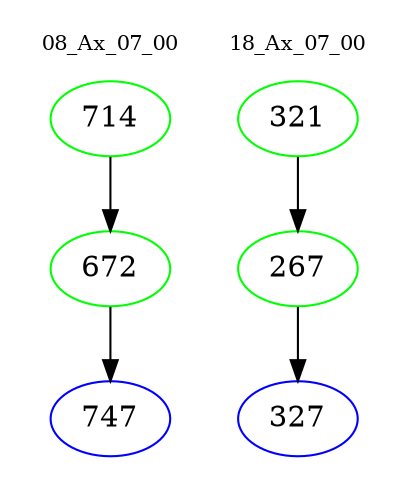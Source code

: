 digraph{
subgraph cluster_0 {
color = white
label = "08_Ax_07_00";
fontsize=10;
T0_714 [label="714", color="green"]
T0_714 -> T0_672 [color="black"]
T0_672 [label="672", color="green"]
T0_672 -> T0_747 [color="black"]
T0_747 [label="747", color="blue"]
}
subgraph cluster_1 {
color = white
label = "18_Ax_07_00";
fontsize=10;
T1_321 [label="321", color="green"]
T1_321 -> T1_267 [color="black"]
T1_267 [label="267", color="green"]
T1_267 -> T1_327 [color="black"]
T1_327 [label="327", color="blue"]
}
}
